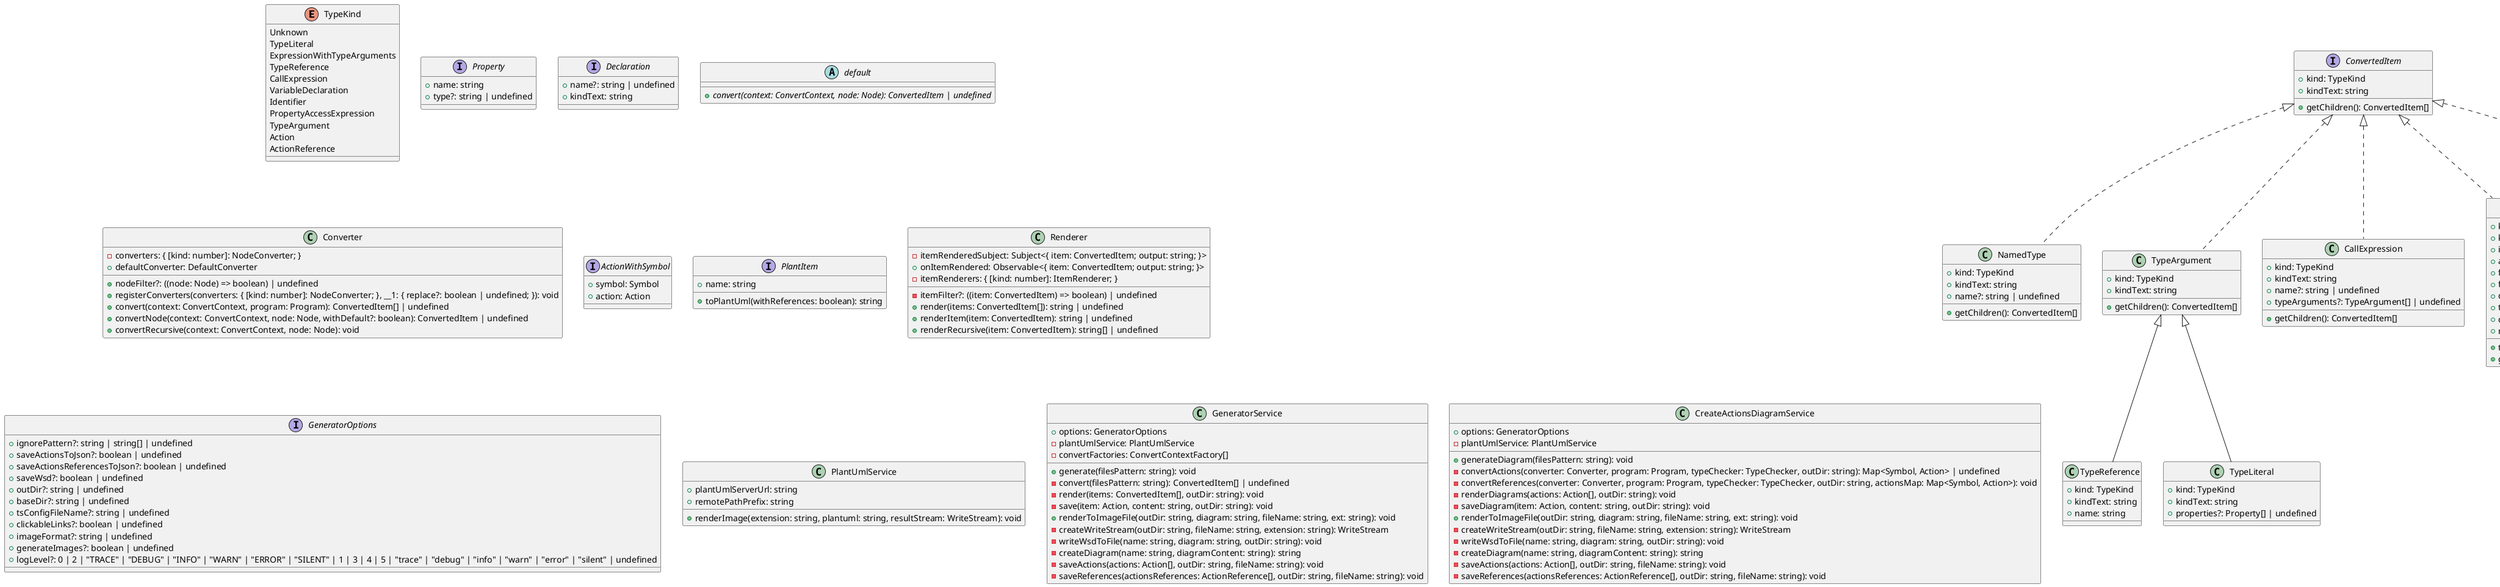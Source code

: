 @startuml Generator

enum TypeKind {
    Unknown
    TypeLiteral
    ExpressionWithTypeArguments
    TypeReference
    CallExpression
    VariableDeclaration
    Identifier
    PropertyAccessExpression
    TypeArgument
    Action
    ActionReference
}
interface ConvertedItem {
    +kind: TypeKind
    +kindText: string
    +getChildren(): ConvertedItem[]
}
class NamedType implements ConvertedItem {
    +kind: TypeKind
    +kindText: string
    +name?: string | undefined
    +getChildren(): ConvertedItem[]
}
interface Property {
    +name: string
    +type?: string | undefined
}
class TypeArgument implements ConvertedItem {
    +kind: TypeKind
    +kindText: string
    +getChildren(): ConvertedItem[]
}
class TypeReference extends TypeArgument {
    +kind: TypeKind
    +kindText: string
    +name: string
}
class TypeLiteral extends TypeArgument {
    +kind: TypeKind
    +kindText: string
    +properties?: Property[] | undefined
}
class CallExpression implements ConvertedItem {
    +kind: TypeKind
    +kindText: string
    +name?: string | undefined
    +typeArguments?: TypeArgument[] | undefined
    +getChildren(): ConvertedItem[]
}
interface Declaration {
    +name?: string | undefined
    +kindText: string
}
class ActionReference implements ConvertedItem {
    +kind: TypeKind
    +kindText: string
    +isCall?: boolean | undefined
    +action?: Action | undefined
    +filePath?: string | undefined
    +fileName?: string | undefined
    +documentation?: string | undefined
    +type?: string | undefined
    +declarationContext?: Declaration[] | undefined
    +name: string
    +toPlantUml(): string
    +getChildren(): ConvertedItem[]
}
class Action implements ConvertedItem {
    +kind: TypeKind
    +kindText: "Action"
    +variable?: string | undefined
    +filePath?: string | undefined
    +references?: ActionReference[] | undefined
    +type?: string | undefined
    +createActionArgs?: NamedType[] | undefined
    +name: string
    +addReference(reference: ActionReference): void
    +getChildren(): ConvertedItem[]
}
abstract class default {
    +{abstract} convert(context: ConvertContext, node: Node): ConvertedItem | undefined
}
class DefaultConverter extends NodeConverter {
    +convert(context: ConvertContext, node: Node): ConvertedItem | undefined
}
class Converter {
    -converters: { [kind: number]: NodeConverter; }
    +defaultConverter: DefaultConverter
    +nodeFilter?: ((node: Node) => boolean) | undefined
    +registerConverters(converters: { [kind: number]: NodeConverter; }, __1: { replace?: boolean | undefined; }): void
    +convert(context: ConvertContext, program: Program): ConvertedItem[] | undefined
    +convertNode(context: ConvertContext, node: Node, withDefault?: boolean): ConvertedItem | undefined
    +convertRecursive(context: ConvertContext, node: Node): void
}
interface ConvertContextFactory {
    +create(program: Program, typeChecker: TypeChecker, converter: Converter, lastContext?: ConvertContext | undefined): ConvertContext
    +configureConverter(converter: Converter): void
}
interface ConvertContext {
    +getRawResult(): unknown
    +converter: Converter
    +typeChecker: TypeChecker
    +getResult(): ConvertedItem[] | undefined
}
class ActionReferenceConverter extends NodeConverter {
    +convert(context: ActionReferenceConvertContext, node: VariableDeclaration): ConvertedItem | undefined
    -declarationContext(node: Node): Declaration[]
    -serializeSymbol(context: ConvertContext, symbol: Symbol): ActionReference
    -serializeActionUse(context: ConvertContext, action: Action, node: Node, symbol: Symbol): ActionReference
    -isActionCall(node: Node): boolean
}
class ActionReferenceConvertContext implements ConvertContext {
    +result: ActionReference[]
    +actionsMap: Map<Symbol, Action>
    +program: Program
    +typeChecker: TypeChecker
    +converter: Converter
    +getRawResult(): unknown
    +getResult(): ConvertedItem[] | undefined
    +addResult(actionReference: ActionReference): void
}
class ActionReferenceConvertContextFactory implements ConvertContextFactory {
    +create(program: Program, typeChecker: TypeChecker, converter: Converter, lastContext: ConvertContext): ConvertContext
    +configureConverter(converter: Converter): void
}
interface ActionWithSymbol {
    +symbol: Symbol
    +action: Action
}
class CallExpressionConverter extends NodeConverter {
    +convert(context: ConvertContext, node: CallExpression): ConvertedItem | undefined
    -isCreateAction(callExpression: CallExpression): boolean
    -extractTypeArguments(context: ConvertContext, callExpression: CallExpression): TypeArgument[] | undefined
    +extractCreateActionArgs(context: ConvertContext, args: Expression[]): ConvertedItem[] | undefined
}
class TypeLiteralConverter extends NodeConverter {
    +convert(context: ConvertContext, node: TypeLiteralNode): ConvertedItem | undefined
    -propertySignatureToProperty(property: PropertySignature): Property
}
class TypeReferenceConverter extends NodeConverter {
    +convert(context: ConvertContext, node: CallExpression): ConvertedItem | undefined
}
class VariableDeclarationConverter extends NodeConverter {
    +convert(context: ActionConvertContext, node: VariableDeclaration): Action | undefined
}
class ActionConvertContext implements ConvertContext {
    +result: Map<Symbol, Action>
    +program: Program
    +typeChecker: TypeChecker
    +converter: Converter
    +getRawResult(): unknown
    +getResult(): ConvertedItem[] | undefined
    +addResult(actionWithSymbol: ActionWithSymbol): void
}
class ActionConvertContextFactory implements ConvertContextFactory {
    +create(program: Program, typeChecker: TypeChecker, converter: Converter, lastContext: ConvertContext): ConvertContext
    +configureConverter(converter: Converter): void
}
interface PlantItem {
    +name: string
    +toPlantUml(withReferences: boolean): string
}
interface ItemRenderer {
    +render(item: ConvertedItem): string
}
class Renderer {
    -itemRenderedSubject: Subject<{ item: ConvertedItem; output: string; }>
    +onItemRendered: Observable<{ item: ConvertedItem; output: string; }>
    -itemRenderers: { [kind: number]: ItemRenderer; }
    -itemFilter?: ((item: ConvertedItem) => boolean) | undefined
    +render(items: ConvertedItem[]): string | undefined
    +renderItem(item: ConvertedItem): string | undefined
    +renderRecursive(item: ConvertedItem): string[] | undefined
}
interface RendererFactory {
    +create(): Renderer
}
class ActionReferenceRenderer implements ItemRenderer {
    +render(item: ActionReference): string
    -getName(item: ActionReference): string | undefined
    +toPlantUml(item: ActionReference): string
    -linkToPlantUml(action: Action, ref: ActionReference): string
    -declarationContext(item: ActionReference): string | undefined
}
class ActionRenderer implements ItemRenderer {
    +render(item: Action): string
    +toPlantUml(item: Action): string
    -typeLiteralToText(typeLiteral: TypeLiteral): string | undefined
    -callExpressionToText(callExpression: CallExpression): string | undefined
    -createActionArgsToText(item: Action): string | undefined
}
class ActionsPlantDiagramRenderFactory implements RendererFactory {
    +create(): Renderer
}
interface GeneratorOptions {
    +ignorePattern?: string | string[] | undefined
    +saveActionsToJson?: boolean | undefined
    +saveActionsReferencesToJson?: boolean | undefined
    +saveWsd?: boolean | undefined
    +outDir?: string | undefined
    +baseDir?: string | undefined
    +tsConfigFileName?: string | undefined
    +clickableLinks?: boolean | undefined
    +imageFormat?: string | undefined
    +generateImages?: boolean | undefined
    +logLevel?: 0 | 2 | "TRACE" | "DEBUG" | "INFO" | "WARN" | "ERROR" | "SILENT" | 1 | 3 | 4 | 5 | "trace" | "debug" | "info" | "warn" | "error" | "silent" | undefined
}
class PlantUmlService {
    +plantUmlServerUrl: string
    +remotePathPrefix: string
    +renderImage(extension: string, plantuml: string, resultStream: WriteStream): void
}
class GeneratorService {
    +options: GeneratorOptions
    -plantUmlService: PlantUmlService
    -convertFactories: ConvertContextFactory[]
    +generate(filesPattern: string): void
    -convert(filesPattern: string): ConvertedItem[] | undefined
    -render(items: ConvertedItem[], outDir: string): void
    -save(item: Action, content: string, outDir: string): void
    +renderToImageFile(outDir: string, diagram: string, fileName: string, ext: string): void
    -createWriteStream(outDir: string, fileName: string, extension: string): WriteStream
    -writeWsdToFile(name: string, diagram: string, outDir: string): void
    -createDiagram(name: string, diagramContent: string): string
    -saveActions(actions: Action[], outDir: string, fileName: string): void
    -saveReferences(actionsReferences: ActionReference[], outDir: string, fileName: string): void
}
class CreateActionsDiagramService {
    +options: GeneratorOptions
    -plantUmlService: PlantUmlService
    +generateDiagram(filesPattern: string): void
    -convertActions(converter: Converter, program: Program, typeChecker: TypeChecker, outDir: string): Map<Symbol, Action> | undefined
    -convertReferences(converter: Converter, program: Program, typeChecker: TypeChecker, outDir: string, actionsMap: Map<Symbol, Action>): void
    -renderDiagrams(actions: Action[], outDir: string): void
    -saveDiagram(item: Action, content: string, outDir: string): void
    +renderToImageFile(outDir: string, diagram: string, fileName: string, ext: string): void
    -createWriteStream(outDir: string, fileName: string, extension: string): WriteStream
    -writeWsdToFile(name: string, diagram: string, outDir: string): void
    -createDiagram(name: string, diagramContent: string): string
    -saveActions(actions: Action[], outDir: string, fileName: string): void
    -saveReferences(actionsReferences: ActionReference[], outDir: string, fileName: string): void
}
@enduml
